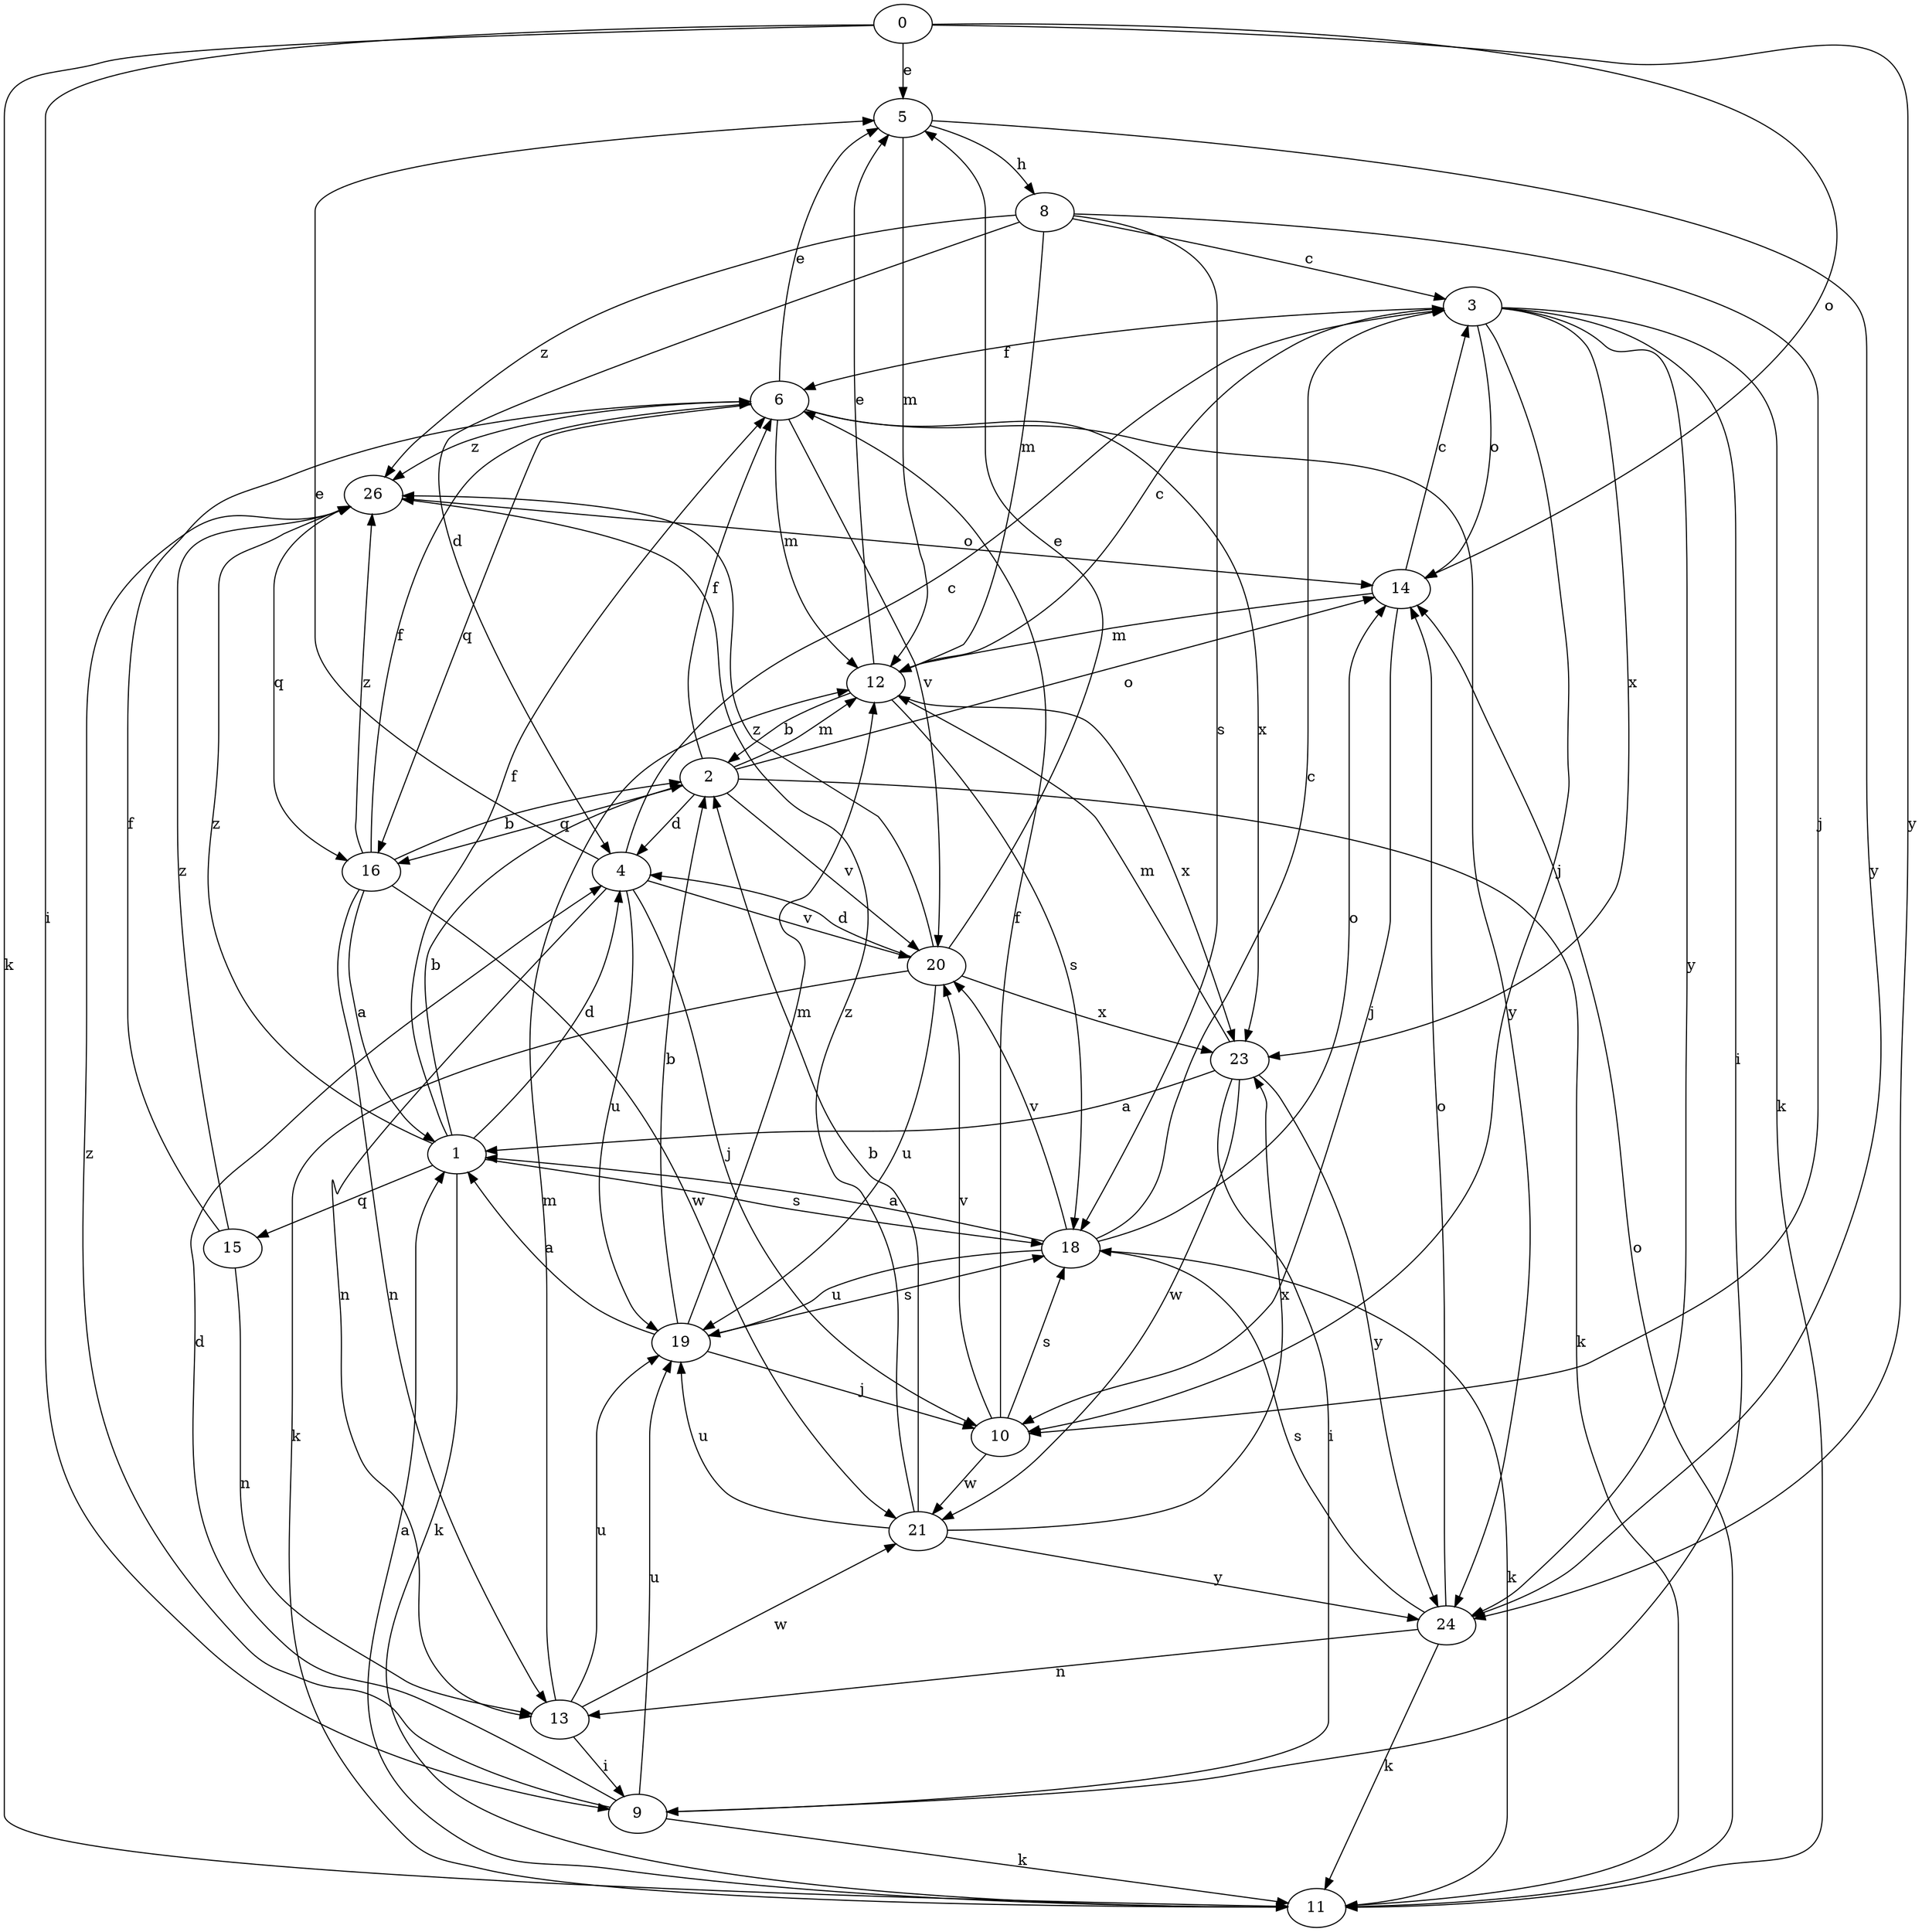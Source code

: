 strict digraph  {
0;
1;
2;
3;
4;
5;
6;
8;
9;
10;
11;
12;
13;
14;
15;
16;
18;
19;
20;
21;
23;
24;
26;
0 -> 5  [label=e];
0 -> 9  [label=i];
0 -> 11  [label=k];
0 -> 14  [label=o];
0 -> 24  [label=y];
1 -> 2  [label=b];
1 -> 4  [label=d];
1 -> 6  [label=f];
1 -> 11  [label=k];
1 -> 15  [label=q];
1 -> 18  [label=s];
1 -> 26  [label=z];
2 -> 4  [label=d];
2 -> 6  [label=f];
2 -> 11  [label=k];
2 -> 12  [label=m];
2 -> 14  [label=o];
2 -> 16  [label=q];
2 -> 20  [label=v];
3 -> 6  [label=f];
3 -> 9  [label=i];
3 -> 10  [label=j];
3 -> 11  [label=k];
3 -> 14  [label=o];
3 -> 23  [label=x];
3 -> 24  [label=y];
4 -> 3  [label=c];
4 -> 5  [label=e];
4 -> 10  [label=j];
4 -> 13  [label=n];
4 -> 19  [label=u];
4 -> 20  [label=v];
5 -> 8  [label=h];
5 -> 12  [label=m];
5 -> 24  [label=y];
6 -> 5  [label=e];
6 -> 12  [label=m];
6 -> 16  [label=q];
6 -> 20  [label=v];
6 -> 23  [label=x];
6 -> 24  [label=y];
6 -> 26  [label=z];
8 -> 3  [label=c];
8 -> 4  [label=d];
8 -> 10  [label=j];
8 -> 12  [label=m];
8 -> 18  [label=s];
8 -> 26  [label=z];
9 -> 4  [label=d];
9 -> 11  [label=k];
9 -> 19  [label=u];
9 -> 26  [label=z];
10 -> 6  [label=f];
10 -> 18  [label=s];
10 -> 20  [label=v];
10 -> 21  [label=w];
11 -> 1  [label=a];
11 -> 14  [label=o];
12 -> 2  [label=b];
12 -> 3  [label=c];
12 -> 5  [label=e];
12 -> 18  [label=s];
12 -> 23  [label=x];
13 -> 9  [label=i];
13 -> 12  [label=m];
13 -> 19  [label=u];
13 -> 21  [label=w];
14 -> 3  [label=c];
14 -> 10  [label=j];
14 -> 12  [label=m];
15 -> 6  [label=f];
15 -> 13  [label=n];
15 -> 26  [label=z];
16 -> 1  [label=a];
16 -> 2  [label=b];
16 -> 6  [label=f];
16 -> 13  [label=n];
16 -> 21  [label=w];
16 -> 26  [label=z];
18 -> 1  [label=a];
18 -> 3  [label=c];
18 -> 11  [label=k];
18 -> 14  [label=o];
18 -> 19  [label=u];
18 -> 20  [label=v];
19 -> 1  [label=a];
19 -> 2  [label=b];
19 -> 10  [label=j];
19 -> 12  [label=m];
19 -> 18  [label=s];
20 -> 4  [label=d];
20 -> 5  [label=e];
20 -> 11  [label=k];
20 -> 19  [label=u];
20 -> 23  [label=x];
20 -> 26  [label=z];
21 -> 2  [label=b];
21 -> 19  [label=u];
21 -> 23  [label=x];
21 -> 24  [label=y];
21 -> 26  [label=z];
23 -> 1  [label=a];
23 -> 9  [label=i];
23 -> 12  [label=m];
23 -> 21  [label=w];
23 -> 24  [label=y];
24 -> 11  [label=k];
24 -> 13  [label=n];
24 -> 14  [label=o];
24 -> 18  [label=s];
26 -> 14  [label=o];
26 -> 16  [label=q];
}
